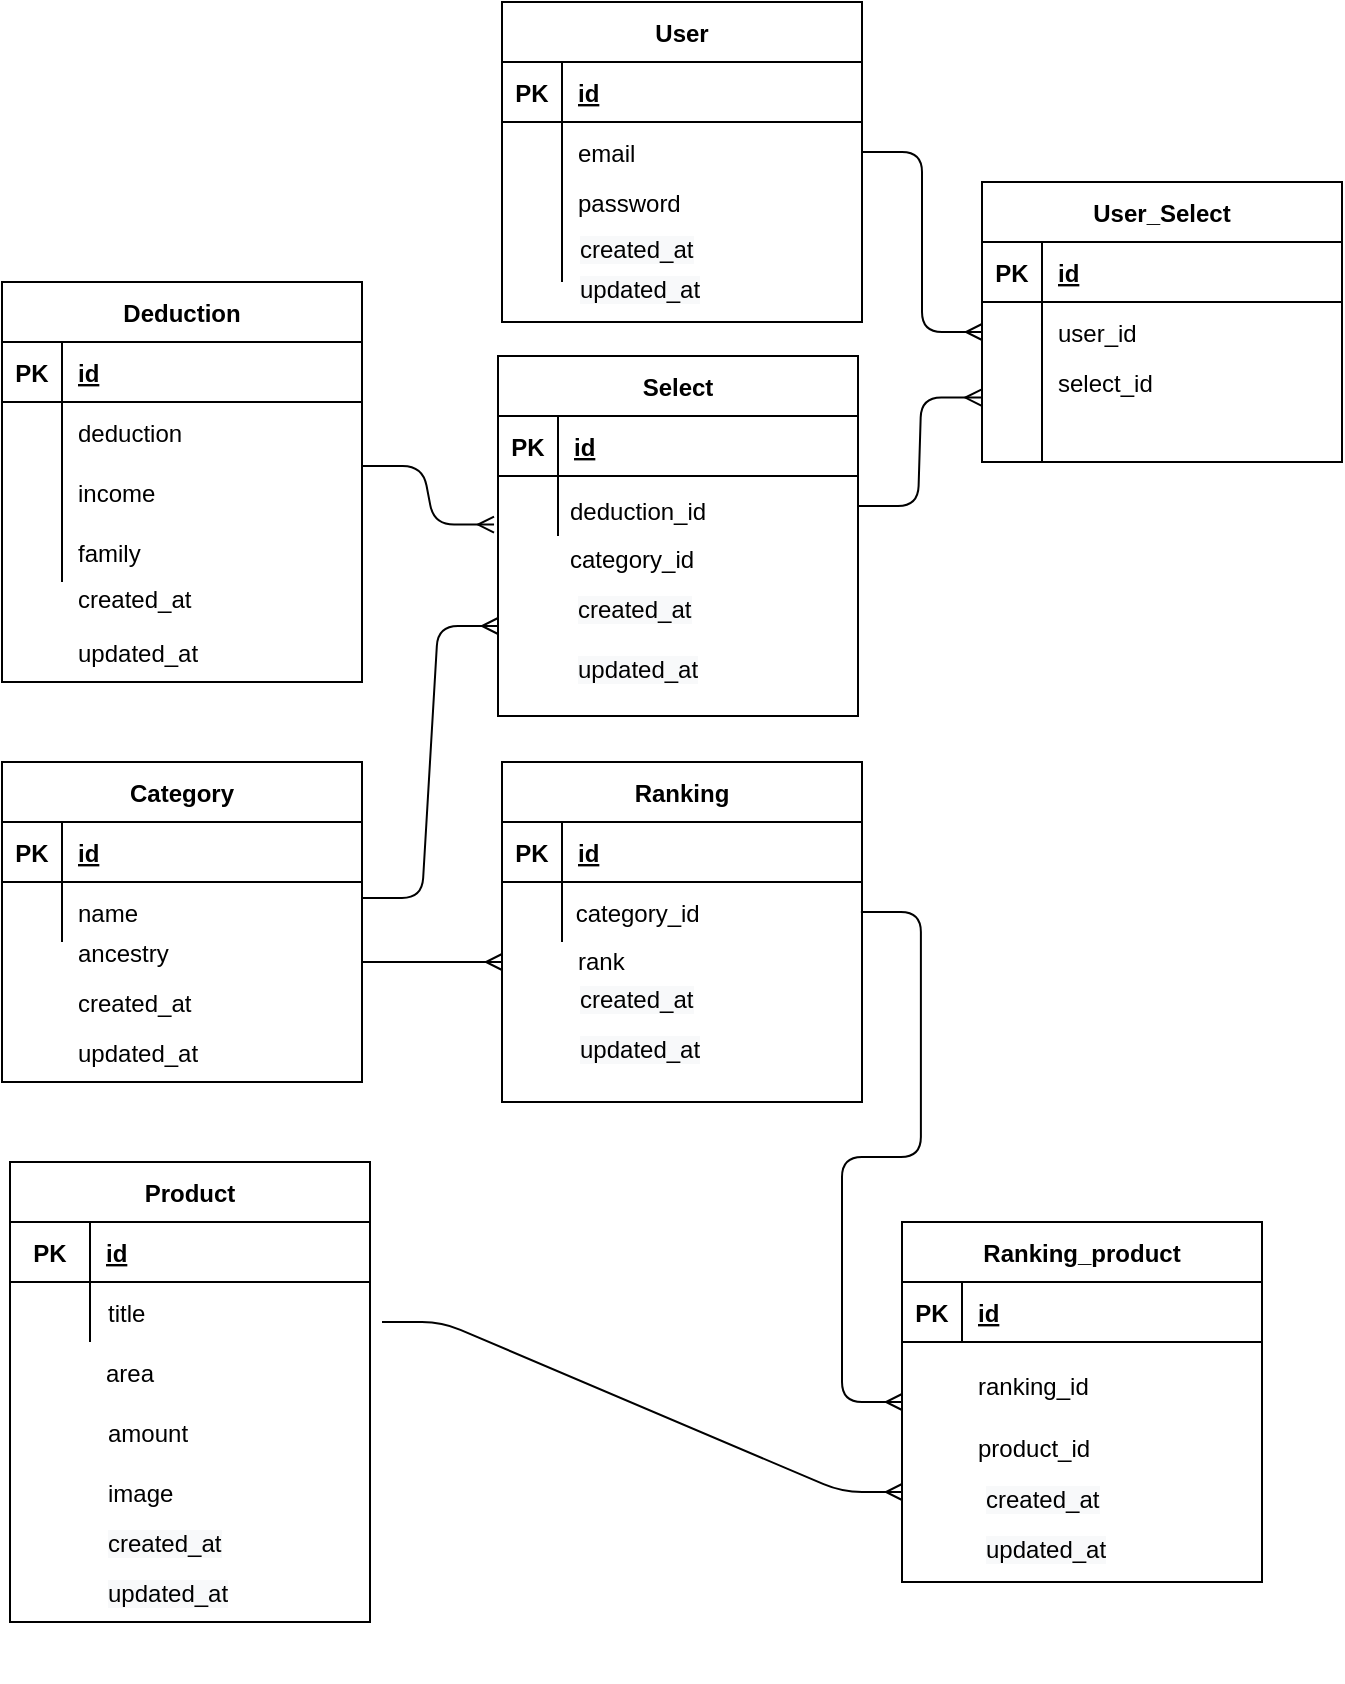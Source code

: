 <mxfile version="14.2.3" type="github" pages="2">
  <diagram id="Sc9eVE7FiQSjsAITGZLR" name="ページ1">
    <mxGraphModel dx="925" dy="511" grid="1" gridSize="10" guides="1" tooltips="1" connect="1" arrows="1" fold="1" page="1" pageScale="1" pageWidth="827" pageHeight="1169" math="0" shadow="0">
      <root>
        <mxCell id="0" />
        <mxCell id="1" parent="0" />
        <mxCell id="hY_BONrY8RX8ZPucwuEK-36" value="" style="group" parent="1" vertex="1" connectable="0">
          <mxGeometry x="30" y="410" width="180" height="190" as="geometry" />
        </mxCell>
        <mxCell id="9z4LvnD-65z1aTD6ECzE-81" value="Category" style="shape=table;startSize=30;container=1;collapsible=1;childLayout=tableLayout;fixedRows=1;rowLines=0;fontStyle=1;align=center;resizeLast=1;" parent="hY_BONrY8RX8ZPucwuEK-36" vertex="1">
          <mxGeometry width="180" height="160" as="geometry" />
        </mxCell>
        <mxCell id="9z4LvnD-65z1aTD6ECzE-82" value="" style="shape=partialRectangle;collapsible=0;dropTarget=0;pointerEvents=0;fillColor=none;top=0;left=0;bottom=1;right=0;points=[[0,0.5],[1,0.5]];portConstraint=eastwest;" parent="9z4LvnD-65z1aTD6ECzE-81" vertex="1">
          <mxGeometry y="30" width="180" height="30" as="geometry" />
        </mxCell>
        <mxCell id="9z4LvnD-65z1aTD6ECzE-83" value="PK" style="shape=partialRectangle;connectable=0;fillColor=none;top=0;left=0;bottom=0;right=0;fontStyle=1;overflow=hidden;" parent="9z4LvnD-65z1aTD6ECzE-82" vertex="1">
          <mxGeometry width="30" height="30" as="geometry" />
        </mxCell>
        <mxCell id="9z4LvnD-65z1aTD6ECzE-84" value="id" style="shape=partialRectangle;connectable=0;fillColor=none;top=0;left=0;bottom=0;right=0;align=left;spacingLeft=6;fontStyle=5;overflow=hidden;" parent="9z4LvnD-65z1aTD6ECzE-82" vertex="1">
          <mxGeometry x="30" width="150" height="30" as="geometry" />
        </mxCell>
        <mxCell id="9z4LvnD-65z1aTD6ECzE-85" value="" style="shape=partialRectangle;collapsible=0;dropTarget=0;pointerEvents=0;fillColor=none;top=0;left=0;bottom=0;right=0;points=[[0,0.5],[1,0.5]];portConstraint=eastwest;" parent="9z4LvnD-65z1aTD6ECzE-81" vertex="1">
          <mxGeometry y="60" width="180" height="30" as="geometry" />
        </mxCell>
        <mxCell id="9z4LvnD-65z1aTD6ECzE-86" value="" style="shape=partialRectangle;connectable=0;fillColor=none;top=0;left=0;bottom=0;right=0;editable=1;overflow=hidden;" parent="9z4LvnD-65z1aTD6ECzE-85" vertex="1">
          <mxGeometry width="30" height="30" as="geometry" />
        </mxCell>
        <mxCell id="9z4LvnD-65z1aTD6ECzE-87" value="name" style="shape=partialRectangle;connectable=0;fillColor=none;top=0;left=0;bottom=0;right=0;align=left;spacingLeft=6;overflow=hidden;" parent="9z4LvnD-65z1aTD6ECzE-85" vertex="1">
          <mxGeometry x="30" width="150" height="30" as="geometry" />
        </mxCell>
        <mxCell id="SePa-RYKo8hvdDxR-s6W-6" value="ancestry" style="shape=partialRectangle;connectable=0;fillColor=none;top=0;left=0;bottom=0;right=0;align=left;spacingLeft=6;overflow=hidden;" vertex="1" parent="hY_BONrY8RX8ZPucwuEK-36">
          <mxGeometry x="30" y="80" width="150" height="30" as="geometry" />
        </mxCell>
        <mxCell id="SePa-RYKo8hvdDxR-s6W-8" value="created_at" style="shape=partialRectangle;connectable=0;fillColor=none;top=0;left=0;bottom=0;right=0;align=left;spacingLeft=6;overflow=hidden;" vertex="1" parent="hY_BONrY8RX8ZPucwuEK-36">
          <mxGeometry x="30" y="110" width="150" height="20" as="geometry" />
        </mxCell>
        <mxCell id="SePa-RYKo8hvdDxR-s6W-9" value="updated_at" style="shape=partialRectangle;connectable=0;fillColor=none;top=0;left=0;bottom=0;right=0;align=left;spacingLeft=6;overflow=hidden;" vertex="1" parent="hY_BONrY8RX8ZPucwuEK-36">
          <mxGeometry x="30" y="135" width="150" height="20" as="geometry" />
        </mxCell>
        <mxCell id="hY_BONrY8RX8ZPucwuEK-45" value="" style="edgeStyle=entityRelationEdgeStyle;fontSize=12;html=1;endArrow=ERmany;" parent="1" edge="1">
          <mxGeometry width="100" height="100" relative="1" as="geometry">
            <mxPoint x="210" y="510" as="sourcePoint" />
            <mxPoint x="280" y="510" as="targetPoint" />
          </mxGeometry>
        </mxCell>
        <mxCell id="hY_BONrY8RX8ZPucwuEK-59" value="" style="edgeStyle=entityRelationEdgeStyle;fontSize=12;html=1;endArrow=ERmany;entryX=0;entryY=0.75;entryDx=0;entryDy=0;" parent="1" target="SePa-RYKo8hvdDxR-s6W-34" edge="1">
          <mxGeometry width="100" height="100" relative="1" as="geometry">
            <mxPoint x="220" y="690" as="sourcePoint" />
            <mxPoint x="390" y="710" as="targetPoint" />
          </mxGeometry>
        </mxCell>
        <mxCell id="hY_BONrY8RX8ZPucwuEK-77" value="" style="group" parent="1" vertex="1" connectable="0">
          <mxGeometry x="35" y="610" width="180" height="260" as="geometry" />
        </mxCell>
        <mxCell id="hY_BONrY8RX8ZPucwuEK-67" value="Product" style="shape=table;startSize=30;container=1;collapsible=1;childLayout=tableLayout;fixedRows=1;rowLines=0;fontStyle=1;align=center;resizeLast=1;" parent="hY_BONrY8RX8ZPucwuEK-77" vertex="1">
          <mxGeometry x="-1" width="180" height="230" as="geometry" />
        </mxCell>
        <mxCell id="hY_BONrY8RX8ZPucwuEK-68" value="" style="shape=partialRectangle;collapsible=0;dropTarget=0;pointerEvents=0;fillColor=none;top=0;left=0;bottom=1;right=0;points=[[0,0.5],[1,0.5]];portConstraint=eastwest;" parent="hY_BONrY8RX8ZPucwuEK-67" vertex="1">
          <mxGeometry y="30" width="180" height="30" as="geometry" />
        </mxCell>
        <mxCell id="hY_BONrY8RX8ZPucwuEK-69" value="PK" style="shape=partialRectangle;connectable=0;fillColor=none;top=0;left=0;bottom=0;right=0;fontStyle=1;overflow=hidden;" parent="hY_BONrY8RX8ZPucwuEK-68" vertex="1">
          <mxGeometry width="40" height="30" as="geometry" />
        </mxCell>
        <mxCell id="hY_BONrY8RX8ZPucwuEK-70" value="id" style="shape=partialRectangle;connectable=0;fillColor=none;top=0;left=0;bottom=0;right=0;align=left;spacingLeft=6;fontStyle=5;overflow=hidden;" parent="hY_BONrY8RX8ZPucwuEK-68" vertex="1">
          <mxGeometry x="40" width="140" height="30" as="geometry" />
        </mxCell>
        <mxCell id="hY_BONrY8RX8ZPucwuEK-71" value="" style="shape=partialRectangle;collapsible=0;dropTarget=0;pointerEvents=0;fillColor=none;top=0;left=0;bottom=0;right=0;points=[[0,0.5],[1,0.5]];portConstraint=eastwest;" parent="hY_BONrY8RX8ZPucwuEK-67" vertex="1">
          <mxGeometry y="60" width="180" height="30" as="geometry" />
        </mxCell>
        <mxCell id="hY_BONrY8RX8ZPucwuEK-72" value="" style="shape=partialRectangle;connectable=0;fillColor=none;top=0;left=0;bottom=0;right=0;editable=1;overflow=hidden;" parent="hY_BONrY8RX8ZPucwuEK-71" vertex="1">
          <mxGeometry width="40" height="30" as="geometry" />
        </mxCell>
        <mxCell id="hY_BONrY8RX8ZPucwuEK-73" value="" style="shape=partialRectangle;connectable=0;fillColor=none;top=0;left=0;bottom=0;right=0;align=left;spacingLeft=6;overflow=hidden;" parent="hY_BONrY8RX8ZPucwuEK-71" vertex="1">
          <mxGeometry x="40" width="140" height="30" as="geometry" />
        </mxCell>
        <mxCell id="hY_BONrY8RX8ZPucwuEK-74" value="area" style="shape=partialRectangle;connectable=0;fillColor=none;top=0;left=0;bottom=0;right=0;align=left;spacingLeft=6;overflow=hidden;" parent="hY_BONrY8RX8ZPucwuEK-77" vertex="1">
          <mxGeometry x="39" y="90" width="140" height="30" as="geometry" />
        </mxCell>
        <mxCell id="hY_BONrY8RX8ZPucwuEK-75" value="amount" style="shape=partialRectangle;connectable=0;fillColor=none;top=0;left=0;bottom=0;right=0;align=left;spacingLeft=6;overflow=hidden;" parent="hY_BONrY8RX8ZPucwuEK-77" vertex="1">
          <mxGeometry x="40" y="120" width="140" height="30" as="geometry" />
        </mxCell>
        <mxCell id="hY_BONrY8RX8ZPucwuEK-76" value="image" style="shape=partialRectangle;connectable=0;fillColor=none;top=0;left=0;bottom=0;right=0;align=left;spacingLeft=6;overflow=hidden;" parent="hY_BONrY8RX8ZPucwuEK-77" vertex="1">
          <mxGeometry x="40" y="150" width="140" height="30" as="geometry" />
        </mxCell>
        <mxCell id="hY_BONrY8RX8ZPucwuEK-79" value="title" style="shape=partialRectangle;connectable=0;fillColor=none;top=0;left=0;bottom=0;right=0;align=left;spacingLeft=6;overflow=hidden;" parent="hY_BONrY8RX8ZPucwuEK-77" vertex="1">
          <mxGeometry x="40" y="60" width="140" height="30" as="geometry" />
        </mxCell>
        <mxCell id="SePa-RYKo8hvdDxR-s6W-132" value="&lt;meta charset=&quot;utf-8&quot;&gt;&lt;span style=&quot;color: rgb(0, 0, 0); font-family: helvetica; font-size: 12px; font-style: normal; font-weight: 400; letter-spacing: normal; text-align: left; text-indent: 0px; text-transform: none; word-spacing: 0px; background-color: rgb(248, 249, 250); display: inline; float: none;&quot;&gt;created_at&lt;/span&gt;" style="text;whiteSpace=wrap;html=1;" vertex="1" parent="hY_BONrY8RX8ZPucwuEK-77">
          <mxGeometry x="46" y="177" width="80" height="30" as="geometry" />
        </mxCell>
        <mxCell id="SePa-RYKo8hvdDxR-s6W-133" value="&lt;span style=&quot;color: rgb(0 , 0 , 0) ; font-family: &amp;#34;helvetica&amp;#34; ; font-size: 12px ; font-style: normal ; font-weight: 400 ; letter-spacing: normal ; text-align: left ; text-indent: 0px ; text-transform: none ; word-spacing: 0px ; background-color: rgb(248 , 249 , 250) ; display: inline ; float: none&quot;&gt;updated_at&lt;/span&gt;" style="text;whiteSpace=wrap;html=1;" vertex="1" parent="hY_BONrY8RX8ZPucwuEK-77">
          <mxGeometry x="46" y="202" width="80" height="30" as="geometry" />
        </mxCell>
        <mxCell id="SePa-RYKo8hvdDxR-s6W-11" value="User" style="shape=table;startSize=30;container=1;collapsible=1;childLayout=tableLayout;fixedRows=1;rowLines=0;fontStyle=1;align=center;resizeLast=1;" vertex="1" parent="1">
          <mxGeometry x="280" y="30" width="180" height="160" as="geometry" />
        </mxCell>
        <mxCell id="SePa-RYKo8hvdDxR-s6W-12" value="" style="shape=partialRectangle;collapsible=0;dropTarget=0;pointerEvents=0;fillColor=none;top=0;left=0;bottom=1;right=0;points=[[0,0.5],[1,0.5]];portConstraint=eastwest;" vertex="1" parent="SePa-RYKo8hvdDxR-s6W-11">
          <mxGeometry y="30" width="180" height="30" as="geometry" />
        </mxCell>
        <mxCell id="SePa-RYKo8hvdDxR-s6W-13" value="PK" style="shape=partialRectangle;connectable=0;fillColor=none;top=0;left=0;bottom=0;right=0;fontStyle=1;overflow=hidden;" vertex="1" parent="SePa-RYKo8hvdDxR-s6W-12">
          <mxGeometry width="30" height="30" as="geometry" />
        </mxCell>
        <mxCell id="SePa-RYKo8hvdDxR-s6W-14" value="id" style="shape=partialRectangle;connectable=0;fillColor=none;top=0;left=0;bottom=0;right=0;align=left;spacingLeft=6;fontStyle=5;overflow=hidden;" vertex="1" parent="SePa-RYKo8hvdDxR-s6W-12">
          <mxGeometry x="30" width="150" height="30" as="geometry" />
        </mxCell>
        <mxCell id="SePa-RYKo8hvdDxR-s6W-15" value="" style="shape=partialRectangle;collapsible=0;dropTarget=0;pointerEvents=0;fillColor=none;top=0;left=0;bottom=0;right=0;points=[[0,0.5],[1,0.5]];portConstraint=eastwest;" vertex="1" parent="SePa-RYKo8hvdDxR-s6W-11">
          <mxGeometry y="60" width="180" height="30" as="geometry" />
        </mxCell>
        <mxCell id="SePa-RYKo8hvdDxR-s6W-16" value="" style="shape=partialRectangle;connectable=0;fillColor=none;top=0;left=0;bottom=0;right=0;editable=1;overflow=hidden;" vertex="1" parent="SePa-RYKo8hvdDxR-s6W-15">
          <mxGeometry width="30" height="30" as="geometry" />
        </mxCell>
        <mxCell id="SePa-RYKo8hvdDxR-s6W-17" value="email" style="shape=partialRectangle;connectable=0;fillColor=none;top=0;left=0;bottom=0;right=0;align=left;spacingLeft=6;overflow=hidden;" vertex="1" parent="SePa-RYKo8hvdDxR-s6W-15">
          <mxGeometry x="30" width="150" height="30" as="geometry" />
        </mxCell>
        <mxCell id="SePa-RYKo8hvdDxR-s6W-18" value="" style="shape=partialRectangle;collapsible=0;dropTarget=0;pointerEvents=0;fillColor=none;top=0;left=0;bottom=0;right=0;points=[[0,0.5],[1,0.5]];portConstraint=eastwest;" vertex="1" parent="SePa-RYKo8hvdDxR-s6W-11">
          <mxGeometry y="90" width="180" height="20" as="geometry" />
        </mxCell>
        <mxCell id="SePa-RYKo8hvdDxR-s6W-19" value="" style="shape=partialRectangle;connectable=0;fillColor=none;top=0;left=0;bottom=0;right=0;editable=1;overflow=hidden;" vertex="1" parent="SePa-RYKo8hvdDxR-s6W-18">
          <mxGeometry width="30" height="20" as="geometry" />
        </mxCell>
        <mxCell id="SePa-RYKo8hvdDxR-s6W-20" value="password" style="shape=partialRectangle;connectable=0;fillColor=none;top=0;left=0;bottom=0;right=0;align=left;spacingLeft=6;overflow=hidden;" vertex="1" parent="SePa-RYKo8hvdDxR-s6W-18">
          <mxGeometry x="30" width="150" height="20" as="geometry" />
        </mxCell>
        <mxCell id="SePa-RYKo8hvdDxR-s6W-21" value="" style="shape=partialRectangle;collapsible=0;dropTarget=0;pointerEvents=0;fillColor=none;top=0;left=0;bottom=0;right=0;points=[[0,0.5],[1,0.5]];portConstraint=eastwest;" vertex="1" parent="SePa-RYKo8hvdDxR-s6W-11">
          <mxGeometry y="110" width="180" height="30" as="geometry" />
        </mxCell>
        <mxCell id="SePa-RYKo8hvdDxR-s6W-22" value="" style="shape=partialRectangle;connectable=0;fillColor=none;top=0;left=0;bottom=0;right=0;editable=1;overflow=hidden;" vertex="1" parent="SePa-RYKo8hvdDxR-s6W-21">
          <mxGeometry width="30" height="30" as="geometry" />
        </mxCell>
        <mxCell id="SePa-RYKo8hvdDxR-s6W-23" value="" style="shape=partialRectangle;connectable=0;fillColor=none;top=0;left=0;bottom=0;right=0;align=left;spacingLeft=6;overflow=hidden;" vertex="1" parent="SePa-RYKo8hvdDxR-s6W-21">
          <mxGeometry x="30" width="150" height="30" as="geometry" />
        </mxCell>
        <mxCell id="SePa-RYKo8hvdDxR-s6W-43" value="" style="group" vertex="1" connectable="0" parent="1">
          <mxGeometry x="480" y="650" width="180" height="170" as="geometry" />
        </mxCell>
        <mxCell id="SePa-RYKo8hvdDxR-s6W-45" value="" style="group" vertex="1" connectable="0" parent="SePa-RYKo8hvdDxR-s6W-43">
          <mxGeometry y="-10" width="180" height="180" as="geometry" />
        </mxCell>
        <mxCell id="SePa-RYKo8hvdDxR-s6W-33" value="" style="group" vertex="1" connectable="0" parent="SePa-RYKo8hvdDxR-s6W-45">
          <mxGeometry y="30" width="180" height="109" as="geometry" />
        </mxCell>
        <mxCell id="SePa-RYKo8hvdDxR-s6W-41" value="ranking_id" style="shape=partialRectangle;connectable=0;fillColor=none;top=0;left=0;bottom=0;right=0;align=left;spacingLeft=6;overflow=hidden;" vertex="1" parent="SePa-RYKo8hvdDxR-s6W-33">
          <mxGeometry x="30" y="39.635" width="150" height="23.357" as="geometry" />
        </mxCell>
        <mxCell id="SePa-RYKo8hvdDxR-s6W-42" value="product_id" style="shape=partialRectangle;connectable=0;fillColor=none;top=0;left=0;bottom=0;right=0;align=left;spacingLeft=6;overflow=hidden;" vertex="1" parent="SePa-RYKo8hvdDxR-s6W-33">
          <mxGeometry x="30" y="70.85" width="150" height="23.357" as="geometry" />
        </mxCell>
        <mxCell id="SePa-RYKo8hvdDxR-s6W-34" value="Ranking_product" style="shape=table;startSize=30;container=1;collapsible=1;childLayout=tableLayout;fixedRows=1;rowLines=0;fontStyle=1;align=center;resizeLast=1;" vertex="1" parent="SePa-RYKo8hvdDxR-s6W-45">
          <mxGeometry width="180" height="180" as="geometry" />
        </mxCell>
        <mxCell id="SePa-RYKo8hvdDxR-s6W-35" value="" style="shape=partialRectangle;collapsible=0;dropTarget=0;pointerEvents=0;fillColor=none;top=0;left=0;bottom=1;right=0;points=[[0,0.5],[1,0.5]];portConstraint=eastwest;" vertex="1" parent="SePa-RYKo8hvdDxR-s6W-34">
          <mxGeometry y="30" width="180" height="30" as="geometry" />
        </mxCell>
        <mxCell id="SePa-RYKo8hvdDxR-s6W-36" value="PK" style="shape=partialRectangle;connectable=0;fillColor=none;top=0;left=0;bottom=0;right=0;fontStyle=1;overflow=hidden;" vertex="1" parent="SePa-RYKo8hvdDxR-s6W-35">
          <mxGeometry width="30" height="30" as="geometry" />
        </mxCell>
        <mxCell id="SePa-RYKo8hvdDxR-s6W-37" value="id" style="shape=partialRectangle;connectable=0;fillColor=none;top=0;left=0;bottom=0;right=0;align=left;spacingLeft=6;fontStyle=5;overflow=hidden;" vertex="1" parent="SePa-RYKo8hvdDxR-s6W-35">
          <mxGeometry x="30" width="150" height="30" as="geometry" />
        </mxCell>
        <mxCell id="SePa-RYKo8hvdDxR-s6W-125" value="&lt;meta charset=&quot;utf-8&quot;&gt;&lt;span style=&quot;color: rgb(0, 0, 0); font-family: helvetica; font-size: 12px; font-style: normal; font-weight: 400; letter-spacing: normal; text-align: left; text-indent: 0px; text-transform: none; word-spacing: 0px; background-color: rgb(248, 249, 250); display: inline; float: none;&quot;&gt;created_at&lt;/span&gt;" style="text;whiteSpace=wrap;html=1;" vertex="1" parent="SePa-RYKo8hvdDxR-s6W-45">
          <mxGeometry x="40" y="125" width="80" height="30" as="geometry" />
        </mxCell>
        <mxCell id="SePa-RYKo8hvdDxR-s6W-126" value="&lt;span style=&quot;color: rgb(0 , 0 , 0) ; font-family: &amp;#34;helvetica&amp;#34; ; font-size: 12px ; font-style: normal ; font-weight: 400 ; letter-spacing: normal ; text-align: left ; text-indent: 0px ; text-transform: none ; word-spacing: 0px ; background-color: rgb(248 , 249 , 250) ; display: inline ; float: none&quot;&gt;updated_at&lt;/span&gt;" style="text;whiteSpace=wrap;html=1;" vertex="1" parent="SePa-RYKo8hvdDxR-s6W-45">
          <mxGeometry x="40" y="150" width="80" height="30" as="geometry" />
        </mxCell>
        <mxCell id="SePa-RYKo8hvdDxR-s6W-44" value="" style="group" vertex="1" connectable="0" parent="1">
          <mxGeometry x="280" y="410" width="190" height="170" as="geometry" />
        </mxCell>
        <mxCell id="9z4LvnD-65z1aTD6ECzE-94" value="Ranking" style="shape=table;startSize=30;container=1;collapsible=1;childLayout=tableLayout;fixedRows=1;rowLines=0;fontStyle=1;align=center;resizeLast=1;" parent="SePa-RYKo8hvdDxR-s6W-44" vertex="1">
          <mxGeometry width="180" height="170" as="geometry" />
        </mxCell>
        <mxCell id="9z4LvnD-65z1aTD6ECzE-95" value="" style="shape=partialRectangle;collapsible=0;dropTarget=0;pointerEvents=0;fillColor=none;top=0;left=0;bottom=1;right=0;points=[[0,0.5],[1,0.5]];portConstraint=eastwest;" parent="9z4LvnD-65z1aTD6ECzE-94" vertex="1">
          <mxGeometry y="30" width="180" height="30" as="geometry" />
        </mxCell>
        <mxCell id="9z4LvnD-65z1aTD6ECzE-96" value="PK" style="shape=partialRectangle;connectable=0;fillColor=none;top=0;left=0;bottom=0;right=0;fontStyle=1;overflow=hidden;" parent="9z4LvnD-65z1aTD6ECzE-95" vertex="1">
          <mxGeometry width="30" height="30" as="geometry" />
        </mxCell>
        <mxCell id="9z4LvnD-65z1aTD6ECzE-97" value="id" style="shape=partialRectangle;connectable=0;fillColor=none;top=0;left=0;bottom=0;right=0;align=left;spacingLeft=6;fontStyle=5;overflow=hidden;" parent="9z4LvnD-65z1aTD6ECzE-95" vertex="1">
          <mxGeometry x="30" width="150" height="30" as="geometry" />
        </mxCell>
        <mxCell id="9z4LvnD-65z1aTD6ECzE-98" value="" style="shape=partialRectangle;collapsible=0;dropTarget=0;pointerEvents=0;fillColor=none;top=0;left=0;bottom=0;right=0;points=[[0,0.5],[1,0.5]];portConstraint=eastwest;" parent="9z4LvnD-65z1aTD6ECzE-94" vertex="1">
          <mxGeometry y="60" width="180" height="30" as="geometry" />
        </mxCell>
        <mxCell id="9z4LvnD-65z1aTD6ECzE-99" value="" style="shape=partialRectangle;connectable=0;fillColor=none;top=0;left=0;bottom=0;right=0;editable=1;overflow=hidden;" parent="9z4LvnD-65z1aTD6ECzE-98" vertex="1">
          <mxGeometry width="30" height="30" as="geometry" />
        </mxCell>
        <mxCell id="9z4LvnD-65z1aTD6ECzE-100" value="" style="shape=partialRectangle;connectable=0;fillColor=none;top=0;left=0;bottom=0;right=0;align=left;spacingLeft=6;overflow=hidden;" parent="9z4LvnD-65z1aTD6ECzE-98" vertex="1">
          <mxGeometry x="30" width="150" height="30" as="geometry" />
        </mxCell>
        <mxCell id="hY_BONrY8RX8ZPucwuEK-41" value="" style="shape=partialRectangle;collapsible=0;dropTarget=0;pointerEvents=0;fillColor=none;top=0;left=0;bottom=0;right=0;points=[[0,0.5],[1,0.5]];portConstraint=eastwest;" parent="SePa-RYKo8hvdDxR-s6W-44" vertex="1">
          <mxGeometry x="9.996" y="58" width="169.448" height="34" as="geometry" />
        </mxCell>
        <mxCell id="hY_BONrY8RX8ZPucwuEK-42" value="" style="shape=partialRectangle;connectable=0;fillColor=none;top=0;left=0;bottom=0;right=0;editable=1;overflow=hidden;" parent="hY_BONrY8RX8ZPucwuEK-41" vertex="1">
          <mxGeometry width="18.828" height="34" as="geometry" />
        </mxCell>
        <mxCell id="hY_BONrY8RX8ZPucwuEK-43" value="category_id" style="shape=partialRectangle;connectable=0;fillColor=none;top=0;left=0;bottom=0;right=0;align=left;spacingLeft=6;overflow=hidden;" parent="hY_BONrY8RX8ZPucwuEK-41" vertex="1">
          <mxGeometry x="18.828" width="150.621" height="34" as="geometry" />
        </mxCell>
        <mxCell id="hY_BONrY8RX8ZPucwuEK-56" value="" style="shape=partialRectangle;collapsible=0;dropTarget=0;pointerEvents=0;fillColor=none;top=0;left=0;bottom=0;right=0;points=[[0,0.5],[1,0.5]];portConstraint=eastwest;" parent="SePa-RYKo8hvdDxR-s6W-44" vertex="1">
          <mxGeometry x="10" y="113.333" width="180" height="22.667" as="geometry" />
        </mxCell>
        <mxCell id="hY_BONrY8RX8ZPucwuEK-57" value="" style="shape=partialRectangle;connectable=0;fillColor=none;top=0;left=0;bottom=0;right=0;editable=1;overflow=hidden;" parent="hY_BONrY8RX8ZPucwuEK-56" vertex="1">
          <mxGeometry width="20" height="2.125" as="geometry" />
        </mxCell>
        <mxCell id="hY_BONrY8RX8ZPucwuEK-58" value="rank" style="shape=partialRectangle;connectable=0;fillColor=none;top=0;left=0;bottom=0;right=0;align=left;spacingLeft=6;overflow=hidden;" parent="hY_BONrY8RX8ZPucwuEK-56" vertex="1">
          <mxGeometry x="20" y="-30" width="160" height="31.42" as="geometry" />
        </mxCell>
        <mxCell id="SePa-RYKo8hvdDxR-s6W-47" value="" style="edgeStyle=entityRelationEdgeStyle;fontSize=12;html=1;endArrow=ERmany;entryX=0;entryY=0.5;entryDx=0;entryDy=0;" edge="1" parent="1" source="hY_BONrY8RX8ZPucwuEK-41" target="SePa-RYKo8hvdDxR-s6W-34">
          <mxGeometry width="100" height="100" relative="1" as="geometry">
            <mxPoint x="380" y="560" as="sourcePoint" />
            <mxPoint x="630" y="475" as="targetPoint" />
          </mxGeometry>
        </mxCell>
        <mxCell id="SePa-RYKo8hvdDxR-s6W-49" value="" style="group" vertex="1" connectable="0" parent="1">
          <mxGeometry x="30" y="170" width="180" height="200" as="geometry" />
        </mxCell>
        <mxCell id="SePa-RYKo8hvdDxR-s6W-50" value="Deduction" style="shape=table;startSize=30;container=1;collapsible=1;childLayout=tableLayout;fixedRows=1;rowLines=0;fontStyle=1;align=center;resizeLast=1;" vertex="1" parent="SePa-RYKo8hvdDxR-s6W-49">
          <mxGeometry width="180" height="200" as="geometry" />
        </mxCell>
        <mxCell id="SePa-RYKo8hvdDxR-s6W-51" value="" style="shape=partialRectangle;collapsible=0;dropTarget=0;pointerEvents=0;fillColor=none;top=0;left=0;bottom=1;right=0;points=[[0,0.5],[1,0.5]];portConstraint=eastwest;" vertex="1" parent="SePa-RYKo8hvdDxR-s6W-50">
          <mxGeometry y="30" width="180" height="30" as="geometry" />
        </mxCell>
        <mxCell id="SePa-RYKo8hvdDxR-s6W-52" value="PK" style="shape=partialRectangle;connectable=0;fillColor=none;top=0;left=0;bottom=0;right=0;fontStyle=1;overflow=hidden;" vertex="1" parent="SePa-RYKo8hvdDxR-s6W-51">
          <mxGeometry width="30" height="30" as="geometry" />
        </mxCell>
        <mxCell id="SePa-RYKo8hvdDxR-s6W-53" value="id" style="shape=partialRectangle;connectable=0;fillColor=none;top=0;left=0;bottom=0;right=0;align=left;spacingLeft=6;fontStyle=5;overflow=hidden;" vertex="1" parent="SePa-RYKo8hvdDxR-s6W-51">
          <mxGeometry x="30" width="150" height="30" as="geometry" />
        </mxCell>
        <mxCell id="SePa-RYKo8hvdDxR-s6W-54" value="" style="shape=partialRectangle;collapsible=0;dropTarget=0;pointerEvents=0;fillColor=none;top=0;left=0;bottom=0;right=0;points=[[0,0.5],[1,0.5]];portConstraint=eastwest;" vertex="1" parent="SePa-RYKo8hvdDxR-s6W-50">
          <mxGeometry y="60" width="180" height="30" as="geometry" />
        </mxCell>
        <mxCell id="SePa-RYKo8hvdDxR-s6W-55" value="" style="shape=partialRectangle;connectable=0;fillColor=none;top=0;left=0;bottom=0;right=0;editable=1;overflow=hidden;" vertex="1" parent="SePa-RYKo8hvdDxR-s6W-54">
          <mxGeometry width="30" height="30" as="geometry" />
        </mxCell>
        <mxCell id="SePa-RYKo8hvdDxR-s6W-56" value="deduction" style="shape=partialRectangle;connectable=0;fillColor=none;top=0;left=0;bottom=0;right=0;align=left;spacingLeft=6;overflow=hidden;" vertex="1" parent="SePa-RYKo8hvdDxR-s6W-54">
          <mxGeometry x="30" width="150" height="30" as="geometry" />
        </mxCell>
        <mxCell id="SePa-RYKo8hvdDxR-s6W-57" value="" style="shape=partialRectangle;collapsible=0;dropTarget=0;pointerEvents=0;fillColor=none;top=0;left=0;bottom=0;right=0;points=[[0,0.5],[1,0.5]];portConstraint=eastwest;" vertex="1" parent="SePa-RYKo8hvdDxR-s6W-50">
          <mxGeometry y="90" width="180" height="30" as="geometry" />
        </mxCell>
        <mxCell id="SePa-RYKo8hvdDxR-s6W-58" value="" style="shape=partialRectangle;connectable=0;fillColor=none;top=0;left=0;bottom=0;right=0;editable=1;overflow=hidden;" vertex="1" parent="SePa-RYKo8hvdDxR-s6W-57">
          <mxGeometry width="30" height="30" as="geometry" />
        </mxCell>
        <mxCell id="SePa-RYKo8hvdDxR-s6W-59" value="income" style="shape=partialRectangle;connectable=0;fillColor=none;top=0;left=0;bottom=0;right=0;align=left;spacingLeft=6;overflow=hidden;" vertex="1" parent="SePa-RYKo8hvdDxR-s6W-57">
          <mxGeometry x="30" width="150" height="30" as="geometry" />
        </mxCell>
        <mxCell id="SePa-RYKo8hvdDxR-s6W-60" value="" style="shape=partialRectangle;collapsible=0;dropTarget=0;pointerEvents=0;fillColor=none;top=0;left=0;bottom=0;right=0;points=[[0,0.5],[1,0.5]];portConstraint=eastwest;" vertex="1" parent="SePa-RYKo8hvdDxR-s6W-50">
          <mxGeometry y="120" width="180" height="30" as="geometry" />
        </mxCell>
        <mxCell id="SePa-RYKo8hvdDxR-s6W-61" value="" style="shape=partialRectangle;connectable=0;fillColor=none;top=0;left=0;bottom=0;right=0;editable=1;overflow=hidden;" vertex="1" parent="SePa-RYKo8hvdDxR-s6W-60">
          <mxGeometry width="30" height="30" as="geometry" />
        </mxCell>
        <mxCell id="SePa-RYKo8hvdDxR-s6W-62" value="" style="shape=partialRectangle;connectable=0;fillColor=none;top=0;left=0;bottom=0;right=0;align=left;spacingLeft=6;overflow=hidden;" vertex="1" parent="SePa-RYKo8hvdDxR-s6W-60">
          <mxGeometry x="30" width="150" height="30" as="geometry" />
        </mxCell>
        <mxCell id="SePa-RYKo8hvdDxR-s6W-63" value="" style="shape=partialRectangle;collapsible=0;dropTarget=0;pointerEvents=0;fillColor=none;top=0;left=0;bottom=0;right=0;points=[[0,0.5],[1,0.5]];portConstraint=eastwest;" vertex="1" parent="SePa-RYKo8hvdDxR-s6W-49">
          <mxGeometry y="120" width="180" height="30" as="geometry" />
        </mxCell>
        <mxCell id="SePa-RYKo8hvdDxR-s6W-64" value="" style="shape=partialRectangle;connectable=0;fillColor=none;top=0;left=0;bottom=0;right=0;editable=1;overflow=hidden;" vertex="1" parent="SePa-RYKo8hvdDxR-s6W-63">
          <mxGeometry width="30" height="30" as="geometry" />
        </mxCell>
        <mxCell id="SePa-RYKo8hvdDxR-s6W-65" value="family" style="shape=partialRectangle;connectable=0;fillColor=none;top=0;left=0;bottom=0;right=0;align=left;spacingLeft=6;overflow=hidden;" vertex="1" parent="SePa-RYKo8hvdDxR-s6W-63">
          <mxGeometry x="30" width="150" height="30" as="geometry" />
        </mxCell>
        <mxCell id="SePa-RYKo8hvdDxR-s6W-66" value="" style="shape=partialRectangle;collapsible=0;dropTarget=0;pointerEvents=0;fillColor=none;top=0;left=0;bottom=0;right=0;points=[[0,0.5],[1,0.5]];portConstraint=eastwest;" vertex="1" parent="SePa-RYKo8hvdDxR-s6W-49">
          <mxGeometry y="150" width="180" height="30" as="geometry" />
        </mxCell>
        <mxCell id="SePa-RYKo8hvdDxR-s6W-67" value="" style="shape=partialRectangle;connectable=0;fillColor=none;top=0;left=0;bottom=0;right=0;editable=1;overflow=hidden;" vertex="1" parent="SePa-RYKo8hvdDxR-s6W-66">
          <mxGeometry width="30" height="30" as="geometry" />
        </mxCell>
        <mxCell id="SePa-RYKo8hvdDxR-s6W-68" value="created_at" style="shape=partialRectangle;connectable=0;fillColor=none;top=0;left=0;bottom=0;right=0;align=left;spacingLeft=6;overflow=hidden;" vertex="1" parent="SePa-RYKo8hvdDxR-s6W-66">
          <mxGeometry x="30" y="-7" width="150" height="30" as="geometry" />
        </mxCell>
        <mxCell id="SePa-RYKo8hvdDxR-s6W-69" value="" style="shape=partialRectangle;collapsible=0;dropTarget=0;pointerEvents=0;fillColor=none;top=0;left=0;bottom=0;right=0;points=[[0,0.5],[1,0.5]];portConstraint=eastwest;" vertex="1" parent="SePa-RYKo8hvdDxR-s6W-49">
          <mxGeometry y="170" width="180" height="30" as="geometry" />
        </mxCell>
        <mxCell id="SePa-RYKo8hvdDxR-s6W-70" value="" style="shape=partialRectangle;connectable=0;fillColor=none;top=0;left=0;bottom=0;right=0;editable=1;overflow=hidden;" vertex="1" parent="SePa-RYKo8hvdDxR-s6W-69">
          <mxGeometry width="30" height="30" as="geometry" />
        </mxCell>
        <mxCell id="SePa-RYKo8hvdDxR-s6W-71" value="updated_at" style="shape=partialRectangle;connectable=0;fillColor=none;top=0;left=0;bottom=0;right=0;align=left;spacingLeft=6;overflow=hidden;" vertex="1" parent="SePa-RYKo8hvdDxR-s6W-69">
          <mxGeometry x="30" width="150" height="30" as="geometry" />
        </mxCell>
        <mxCell id="SePa-RYKo8hvdDxR-s6W-72" value="" style="edgeStyle=entityRelationEdgeStyle;fontSize=12;html=1;endArrow=ERmany;entryX=0;entryY=0.75;entryDx=0;entryDy=0;" edge="1" parent="1" target="hY_BONrY8RX8ZPucwuEK-28">
          <mxGeometry width="100" height="100" relative="1" as="geometry">
            <mxPoint x="210" y="478" as="sourcePoint" />
            <mxPoint x="650" y="465" as="targetPoint" />
          </mxGeometry>
        </mxCell>
        <mxCell id="SePa-RYKo8hvdDxR-s6W-73" value="" style="edgeStyle=entityRelationEdgeStyle;fontSize=12;html=1;endArrow=ERmany;entryX=-0.011;entryY=0.81;entryDx=0;entryDy=0;exitX=1.002;exitY=0.065;exitDx=0;exitDy=0;exitPerimeter=0;entryPerimeter=0;" edge="1" parent="1" source="SePa-RYKo8hvdDxR-s6W-57" target="hY_BONrY8RX8ZPucwuEK-32">
          <mxGeometry width="100" height="100" relative="1" as="geometry">
            <mxPoint x="560" y="410" as="sourcePoint" />
            <mxPoint x="614" y="257" as="targetPoint" />
          </mxGeometry>
        </mxCell>
        <mxCell id="SePa-RYKo8hvdDxR-s6W-74" value="" style="group" vertex="1" connectable="0" parent="1">
          <mxGeometry x="276" y="207" width="182" height="180" as="geometry" />
        </mxCell>
        <mxCell id="SePa-RYKo8hvdDxR-s6W-31" value="" style="group" vertex="1" connectable="0" parent="SePa-RYKo8hvdDxR-s6W-74">
          <mxGeometry y="-10" width="180" height="183" as="geometry" />
        </mxCell>
        <mxCell id="hY_BONrY8RX8ZPucwuEK-35" value="deduction_id" style="shape=partialRectangle;connectable=0;fillColor=none;top=0;left=0;bottom=0;right=0;align=left;spacingLeft=6;overflow=hidden;" parent="SePa-RYKo8hvdDxR-s6W-31" vertex="1">
          <mxGeometry x="30" y="69.714" width="150" height="34.286" as="geometry" />
        </mxCell>
        <mxCell id="hY_BONrY8RX8ZPucwuEK-46" value="category_id" style="shape=partialRectangle;connectable=0;fillColor=none;top=0;left=0;bottom=0;right=0;align=left;spacingLeft=6;overflow=hidden;" parent="SePa-RYKo8hvdDxR-s6W-31" vertex="1">
          <mxGeometry x="30" y="94" width="150" height="34.286" as="geometry" />
        </mxCell>
        <mxCell id="SePa-RYKo8hvdDxR-s6W-93" value="&lt;meta charset=&quot;utf-8&quot;&gt;&lt;span style=&quot;color: rgb(0, 0, 0); font-family: helvetica; font-size: 12px; font-style: normal; font-weight: 400; letter-spacing: normal; text-align: left; text-indent: 0px; text-transform: none; word-spacing: 0px; background-color: rgb(248, 249, 250); display: inline; float: none;&quot;&gt;updated_at&lt;/span&gt;" style="text;whiteSpace=wrap;html=1;" vertex="1" parent="SePa-RYKo8hvdDxR-s6W-31">
          <mxGeometry x="40" y="153" width="90" height="30" as="geometry" />
        </mxCell>
        <mxCell id="SePa-RYKo8hvdDxR-s6W-94" value="&lt;span style=&quot;color: rgb(0 , 0 , 0) ; font-family: &amp;#34;helvetica&amp;#34; ; font-size: 12px ; font-style: normal ; font-weight: 400 ; letter-spacing: normal ; text-align: left ; text-indent: 0px ; text-transform: none ; word-spacing: 0px ; background-color: rgb(248 , 249 , 250) ; display: inline ; float: none&quot;&gt;created_at&lt;/span&gt;" style="text;whiteSpace=wrap;html=1;" vertex="1" parent="SePa-RYKo8hvdDxR-s6W-31">
          <mxGeometry x="40" y="123" width="90" height="30" as="geometry" />
        </mxCell>
        <mxCell id="hY_BONrY8RX8ZPucwuEK-28" value="Select" style="shape=table;startSize=30;container=1;collapsible=1;childLayout=tableLayout;fixedRows=1;rowLines=0;fontStyle=1;align=center;resizeLast=1;" parent="SePa-RYKo8hvdDxR-s6W-74" vertex="1">
          <mxGeometry x="2" width="180" height="180" as="geometry" />
        </mxCell>
        <mxCell id="hY_BONrY8RX8ZPucwuEK-29" value="" style="shape=partialRectangle;collapsible=0;dropTarget=0;pointerEvents=0;fillColor=none;top=0;left=0;bottom=1;right=0;points=[[0,0.5],[1,0.5]];portConstraint=eastwest;" parent="hY_BONrY8RX8ZPucwuEK-28" vertex="1">
          <mxGeometry y="30" width="180" height="30" as="geometry" />
        </mxCell>
        <mxCell id="hY_BONrY8RX8ZPucwuEK-30" value="PK" style="shape=partialRectangle;connectable=0;fillColor=none;top=0;left=0;bottom=0;right=0;fontStyle=1;overflow=hidden;" parent="hY_BONrY8RX8ZPucwuEK-29" vertex="1">
          <mxGeometry width="30" height="30" as="geometry" />
        </mxCell>
        <mxCell id="hY_BONrY8RX8ZPucwuEK-31" value="id" style="shape=partialRectangle;connectable=0;fillColor=none;top=0;left=0;bottom=0;right=0;align=left;spacingLeft=6;fontStyle=5;overflow=hidden;" parent="hY_BONrY8RX8ZPucwuEK-29" vertex="1">
          <mxGeometry x="30" width="150" height="30" as="geometry" />
        </mxCell>
        <mxCell id="hY_BONrY8RX8ZPucwuEK-32" value="" style="shape=partialRectangle;collapsible=0;dropTarget=0;pointerEvents=0;fillColor=none;top=0;left=0;bottom=0;right=0;points=[[0,0.5],[1,0.5]];portConstraint=eastwest;" parent="hY_BONrY8RX8ZPucwuEK-28" vertex="1">
          <mxGeometry y="60" width="180" height="30" as="geometry" />
        </mxCell>
        <mxCell id="hY_BONrY8RX8ZPucwuEK-33" value="" style="shape=partialRectangle;connectable=0;fillColor=none;top=0;left=0;bottom=0;right=0;editable=1;overflow=hidden;" parent="hY_BONrY8RX8ZPucwuEK-32" vertex="1">
          <mxGeometry width="30" height="30" as="geometry" />
        </mxCell>
        <mxCell id="hY_BONrY8RX8ZPucwuEK-34" value="" style="shape=partialRectangle;connectable=0;fillColor=none;top=0;left=0;bottom=0;right=0;align=left;spacingLeft=6;overflow=hidden;" parent="hY_BONrY8RX8ZPucwuEK-32" vertex="1">
          <mxGeometry x="30" width="150" height="30" as="geometry" />
        </mxCell>
        <mxCell id="SePa-RYKo8hvdDxR-s6W-75" value="User_Select" style="shape=table;startSize=30;container=1;collapsible=1;childLayout=tableLayout;fixedRows=1;rowLines=0;fontStyle=1;align=center;resizeLast=1;" vertex="1" parent="1">
          <mxGeometry x="520" y="120" width="180" height="140" as="geometry" />
        </mxCell>
        <mxCell id="SePa-RYKo8hvdDxR-s6W-76" value="" style="shape=partialRectangle;collapsible=0;dropTarget=0;pointerEvents=0;fillColor=none;top=0;left=0;bottom=1;right=0;points=[[0,0.5],[1,0.5]];portConstraint=eastwest;" vertex="1" parent="SePa-RYKo8hvdDxR-s6W-75">
          <mxGeometry y="30" width="180" height="30" as="geometry" />
        </mxCell>
        <mxCell id="SePa-RYKo8hvdDxR-s6W-77" value="PK" style="shape=partialRectangle;connectable=0;fillColor=none;top=0;left=0;bottom=0;right=0;fontStyle=1;overflow=hidden;" vertex="1" parent="SePa-RYKo8hvdDxR-s6W-76">
          <mxGeometry width="30" height="30" as="geometry" />
        </mxCell>
        <mxCell id="SePa-RYKo8hvdDxR-s6W-78" value="id" style="shape=partialRectangle;connectable=0;fillColor=none;top=0;left=0;bottom=0;right=0;align=left;spacingLeft=6;fontStyle=5;overflow=hidden;" vertex="1" parent="SePa-RYKo8hvdDxR-s6W-76">
          <mxGeometry x="30" width="150" height="30" as="geometry" />
        </mxCell>
        <mxCell id="SePa-RYKo8hvdDxR-s6W-79" value="" style="shape=partialRectangle;collapsible=0;dropTarget=0;pointerEvents=0;fillColor=none;top=0;left=0;bottom=0;right=0;points=[[0,0.5],[1,0.5]];portConstraint=eastwest;" vertex="1" parent="SePa-RYKo8hvdDxR-s6W-75">
          <mxGeometry y="60" width="180" height="30" as="geometry" />
        </mxCell>
        <mxCell id="SePa-RYKo8hvdDxR-s6W-80" value="" style="shape=partialRectangle;connectable=0;fillColor=none;top=0;left=0;bottom=0;right=0;editable=1;overflow=hidden;" vertex="1" parent="SePa-RYKo8hvdDxR-s6W-79">
          <mxGeometry width="30" height="30" as="geometry" />
        </mxCell>
        <mxCell id="SePa-RYKo8hvdDxR-s6W-81" value="user_id" style="shape=partialRectangle;connectable=0;fillColor=none;top=0;left=0;bottom=0;right=0;align=left;spacingLeft=6;overflow=hidden;" vertex="1" parent="SePa-RYKo8hvdDxR-s6W-79">
          <mxGeometry x="30" width="150" height="30" as="geometry" />
        </mxCell>
        <mxCell id="SePa-RYKo8hvdDxR-s6W-82" value="" style="shape=partialRectangle;collapsible=0;dropTarget=0;pointerEvents=0;fillColor=none;top=0;left=0;bottom=0;right=0;points=[[0,0.5],[1,0.5]];portConstraint=eastwest;" vertex="1" parent="SePa-RYKo8hvdDxR-s6W-75">
          <mxGeometry y="90" width="180" height="20" as="geometry" />
        </mxCell>
        <mxCell id="SePa-RYKo8hvdDxR-s6W-83" value="" style="shape=partialRectangle;connectable=0;fillColor=none;top=0;left=0;bottom=0;right=0;editable=1;overflow=hidden;" vertex="1" parent="SePa-RYKo8hvdDxR-s6W-82">
          <mxGeometry width="30" height="20" as="geometry" />
        </mxCell>
        <mxCell id="SePa-RYKo8hvdDxR-s6W-84" value="select_id" style="shape=partialRectangle;connectable=0;fillColor=none;top=0;left=0;bottom=0;right=0;align=left;spacingLeft=6;overflow=hidden;" vertex="1" parent="SePa-RYKo8hvdDxR-s6W-82">
          <mxGeometry x="30" width="150" height="20" as="geometry" />
        </mxCell>
        <mxCell id="SePa-RYKo8hvdDxR-s6W-85" value="" style="shape=partialRectangle;collapsible=0;dropTarget=0;pointerEvents=0;fillColor=none;top=0;left=0;bottom=0;right=0;points=[[0,0.5],[1,0.5]];portConstraint=eastwest;" vertex="1" parent="SePa-RYKo8hvdDxR-s6W-75">
          <mxGeometry y="110" width="180" height="30" as="geometry" />
        </mxCell>
        <mxCell id="SePa-RYKo8hvdDxR-s6W-86" value="" style="shape=partialRectangle;connectable=0;fillColor=none;top=0;left=0;bottom=0;right=0;editable=1;overflow=hidden;" vertex="1" parent="SePa-RYKo8hvdDxR-s6W-85">
          <mxGeometry width="30" height="30" as="geometry" />
        </mxCell>
        <mxCell id="SePa-RYKo8hvdDxR-s6W-87" value="" style="shape=partialRectangle;connectable=0;fillColor=none;top=0;left=0;bottom=0;right=0;align=left;spacingLeft=6;overflow=hidden;" vertex="1" parent="SePa-RYKo8hvdDxR-s6W-85">
          <mxGeometry x="30" width="150" height="30" as="geometry" />
        </mxCell>
        <mxCell id="SePa-RYKo8hvdDxR-s6W-88" value="" style="edgeStyle=entityRelationEdgeStyle;fontSize=12;html=1;endArrow=ERmany;entryX=0;entryY=0.5;entryDx=0;entryDy=0;exitX=1;exitY=0.5;exitDx=0;exitDy=0;" edge="1" parent="1" source="SePa-RYKo8hvdDxR-s6W-15" target="SePa-RYKo8hvdDxR-s6W-79">
          <mxGeometry width="100" height="100" relative="1" as="geometry">
            <mxPoint x="700" y="320" as="sourcePoint" />
            <mxPoint x="766.66" y="362.35" as="targetPoint" />
          </mxGeometry>
        </mxCell>
        <mxCell id="SePa-RYKo8hvdDxR-s6W-89" value="" style="edgeStyle=entityRelationEdgeStyle;fontSize=12;html=1;endArrow=ERmany;entryX=-0.002;entryY=-0.073;entryDx=0;entryDy=0;exitX=1;exitY=0.5;exitDx=0;exitDy=0;entryPerimeter=0;" edge="1" parent="1" source="hY_BONrY8RX8ZPucwuEK-32" target="SePa-RYKo8hvdDxR-s6W-85">
          <mxGeometry width="100" height="100" relative="1" as="geometry">
            <mxPoint x="560" y="340" as="sourcePoint" />
            <mxPoint x="620" y="430.0" as="targetPoint" />
          </mxGeometry>
        </mxCell>
        <mxCell id="SePa-RYKo8hvdDxR-s6W-121" value="&lt;meta charset=&quot;utf-8&quot;&gt;&lt;span style=&quot;color: rgb(0, 0, 0); font-family: helvetica; font-size: 12px; font-style: normal; font-weight: 400; letter-spacing: normal; text-align: left; text-indent: 0px; text-transform: none; word-spacing: 0px; background-color: rgb(248, 249, 250); display: inline; float: none;&quot;&gt;created_at&lt;/span&gt;" style="text;whiteSpace=wrap;html=1;" vertex="1" parent="1">
          <mxGeometry x="317" y="140" width="80" height="30" as="geometry" />
        </mxCell>
        <mxCell id="SePa-RYKo8hvdDxR-s6W-122" value="&lt;span style=&quot;color: rgb(0 , 0 , 0) ; font-family: &amp;#34;helvetica&amp;#34; ; font-size: 12px ; font-style: normal ; font-weight: 400 ; letter-spacing: normal ; text-align: left ; text-indent: 0px ; text-transform: none ; word-spacing: 0px ; background-color: rgb(248 , 249 , 250) ; display: inline ; float: none&quot;&gt;updated_at&lt;/span&gt;" style="text;whiteSpace=wrap;html=1;" vertex="1" parent="1">
          <mxGeometry x="317" y="160" width="80" height="30" as="geometry" />
        </mxCell>
        <mxCell id="SePa-RYKo8hvdDxR-s6W-123" value="&lt;meta charset=&quot;utf-8&quot;&gt;&lt;span style=&quot;color: rgb(0, 0, 0); font-family: helvetica; font-size: 12px; font-style: normal; font-weight: 400; letter-spacing: normal; text-align: left; text-indent: 0px; text-transform: none; word-spacing: 0px; background-color: rgb(248, 249, 250); display: inline; float: none;&quot;&gt;created_at&lt;/span&gt;" style="text;whiteSpace=wrap;html=1;" vertex="1" parent="1">
          <mxGeometry x="317" y="515" width="80" height="30" as="geometry" />
        </mxCell>
        <mxCell id="SePa-RYKo8hvdDxR-s6W-124" value="&lt;span style=&quot;color: rgb(0 , 0 , 0) ; font-family: &amp;#34;helvetica&amp;#34; ; font-size: 12px ; font-style: normal ; font-weight: 400 ; letter-spacing: normal ; text-align: left ; text-indent: 0px ; text-transform: none ; word-spacing: 0px ; background-color: rgb(248 , 249 , 250) ; display: inline ; float: none&quot;&gt;updated_at&lt;/span&gt;" style="text;whiteSpace=wrap;html=1;" vertex="1" parent="1">
          <mxGeometry x="317" y="540" width="80" height="30" as="geometry" />
        </mxCell>
      </root>
    </mxGraphModel>
  </diagram>
  <diagram id="IdwCbjj9kF2Wlm7uoXnc" name="ページ2">
    <mxGraphModel dx="466" dy="409" grid="1" gridSize="10" guides="1" tooltips="1" connect="1" arrows="1" fold="1" page="1" pageScale="1" pageWidth="827" pageHeight="1169" math="0" shadow="0">
      <root>
        <mxCell id="X-55wHLKE2dFGeOfdgI0-0" />
        <mxCell id="X-55wHLKE2dFGeOfdgI0-1" parent="X-55wHLKE2dFGeOfdgI0-0" />
        <mxCell id="vEGUu3X9O0E4GiBobwAI-0" value="" style="group" vertex="1" connectable="0" parent="X-55wHLKE2dFGeOfdgI0-1">
          <mxGeometry x="30" y="410" width="180" height="540" as="geometry" />
        </mxCell>
        <mxCell id="vEGUu3X9O0E4GiBobwAI-1" value="category" style="shape=table;startSize=30;container=1;collapsible=1;childLayout=tableLayout;fixedRows=1;rowLines=0;fontStyle=1;align=center;resizeLast=1;" vertex="1" parent="vEGUu3X9O0E4GiBobwAI-0">
          <mxGeometry width="180" height="540" as="geometry" />
        </mxCell>
        <mxCell id="vEGUu3X9O0E4GiBobwAI-2" value="" style="shape=partialRectangle;collapsible=0;dropTarget=0;pointerEvents=0;fillColor=none;top=0;left=0;bottom=1;right=0;points=[[0,0.5],[1,0.5]];portConstraint=eastwest;" vertex="1" parent="vEGUu3X9O0E4GiBobwAI-1">
          <mxGeometry y="30" width="180" height="30" as="geometry" />
        </mxCell>
        <mxCell id="vEGUu3X9O0E4GiBobwAI-3" value="PK" style="shape=partialRectangle;connectable=0;fillColor=none;top=0;left=0;bottom=0;right=0;fontStyle=1;overflow=hidden;" vertex="1" parent="vEGUu3X9O0E4GiBobwAI-2">
          <mxGeometry width="30" height="30" as="geometry" />
        </mxCell>
        <mxCell id="vEGUu3X9O0E4GiBobwAI-4" value="id" style="shape=partialRectangle;connectable=0;fillColor=none;top=0;left=0;bottom=0;right=0;align=left;spacingLeft=6;fontStyle=5;overflow=hidden;" vertex="1" parent="vEGUu3X9O0E4GiBobwAI-2">
          <mxGeometry x="30" width="150" height="30" as="geometry" />
        </mxCell>
        <mxCell id="vEGUu3X9O0E4GiBobwAI-5" value="" style="shape=partialRectangle;collapsible=0;dropTarget=0;pointerEvents=0;fillColor=none;top=0;left=0;bottom=0;right=0;points=[[0,0.5],[1,0.5]];portConstraint=eastwest;" vertex="1" parent="vEGUu3X9O0E4GiBobwAI-1">
          <mxGeometry y="60" width="180" height="30" as="geometry" />
        </mxCell>
        <mxCell id="vEGUu3X9O0E4GiBobwAI-6" value="" style="shape=partialRectangle;connectable=0;fillColor=none;top=0;left=0;bottom=0;right=0;editable=1;overflow=hidden;" vertex="1" parent="vEGUu3X9O0E4GiBobwAI-5">
          <mxGeometry width="30" height="30" as="geometry" />
        </mxCell>
        <mxCell id="vEGUu3X9O0E4GiBobwAI-7" value="meat" style="shape=partialRectangle;connectable=0;fillColor=none;top=0;left=0;bottom=0;right=0;align=left;spacingLeft=6;overflow=hidden;" vertex="1" parent="vEGUu3X9O0E4GiBobwAI-5">
          <mxGeometry x="30" width="150" height="30" as="geometry" />
        </mxCell>
        <mxCell id="vEGUu3X9O0E4GiBobwAI-8" value="seafood" style="shape=partialRectangle;connectable=0;fillColor=none;top=0;left=0;bottom=0;right=0;align=left;spacingLeft=6;overflow=hidden;" vertex="1" parent="vEGUu3X9O0E4GiBobwAI-0">
          <mxGeometry x="30" y="80" width="150" height="30" as="geometry" />
        </mxCell>
        <mxCell id="vEGUu3X9O0E4GiBobwAI-9" value="rice" style="shape=partialRectangle;connectable=0;fillColor=none;top=0;left=0;bottom=0;right=0;align=left;spacingLeft=6;overflow=hidden;" vertex="1" parent="vEGUu3X9O0E4GiBobwAI-0">
          <mxGeometry x="30" y="110" width="150" height="30" as="geometry" />
        </mxCell>
        <mxCell id="vEGUu3X9O0E4GiBobwAI-10" value="fruit" style="shape=partialRectangle;connectable=0;fillColor=none;top=0;left=0;bottom=0;right=0;align=left;spacingLeft=6;overflow=hidden;" vertex="1" parent="vEGUu3X9O0E4GiBobwAI-0">
          <mxGeometry x="30" y="140" width="150" height="30" as="geometry" />
        </mxCell>
        <mxCell id="vEGUu3X9O0E4GiBobwAI-11" value="vegetable" style="shape=partialRectangle;connectable=0;fillColor=none;top=0;left=0;bottom=0;right=0;align=left;spacingLeft=6;overflow=hidden;" vertex="1" parent="vEGUu3X9O0E4GiBobwAI-0">
          <mxGeometry x="30" y="170" width="150" height="30" as="geometry" />
        </mxCell>
        <mxCell id="vEGUu3X9O0E4GiBobwAI-12" value="noodle" style="shape=partialRectangle;connectable=0;fillColor=none;top=0;left=0;bottom=0;right=0;align=left;spacingLeft=6;overflow=hidden;" vertex="1" parent="vEGUu3X9O0E4GiBobwAI-0">
          <mxGeometry x="30" y="230" width="150" height="30" as="geometry" />
        </mxCell>
        <mxCell id="vEGUu3X9O0E4GiBobwAI-13" value="sweet" style="shape=partialRectangle;connectable=0;fillColor=none;top=0;left=0;bottom=0;right=0;align=left;spacingLeft=6;overflow=hidden;" vertex="1" parent="vEGUu3X9O0E4GiBobwAI-0">
          <mxGeometry x="30" y="260" width="150" height="30" as="geometry" />
        </mxCell>
        <mxCell id="vEGUu3X9O0E4GiBobwAI-14" value="sake" style="shape=partialRectangle;connectable=0;fillColor=none;top=0;left=0;bottom=0;right=0;align=left;spacingLeft=6;overflow=hidden;" vertex="1" parent="vEGUu3X9O0E4GiBobwAI-0">
          <mxGeometry x="30" y="320" width="150" height="30" as="geometry" />
        </mxCell>
        <mxCell id="vEGUu3X9O0E4GiBobwAI-15" value="kichen" style="shape=partialRectangle;connectable=0;fillColor=none;top=0;left=0;bottom=0;right=0;align=left;spacingLeft=6;overflow=hidden;" vertex="1" parent="vEGUu3X9O0E4GiBobwAI-0">
          <mxGeometry x="30" y="350" width="150" height="30" as="geometry" />
        </mxCell>
        <mxCell id="vEGUu3X9O0E4GiBobwAI-16" value="sundries" style="shape=partialRectangle;connectable=0;fillColor=none;top=0;left=0;bottom=0;right=0;align=left;spacingLeft=6;overflow=hidden;" vertex="1" parent="vEGUu3X9O0E4GiBobwAI-0">
          <mxGeometry x="30" y="380" width="150" height="30" as="geometry" />
        </mxCell>
        <mxCell id="vEGUu3X9O0E4GiBobwAI-17" value="sports" style="shape=partialRectangle;connectable=0;fillColor=none;top=0;left=0;bottom=0;right=0;align=left;spacingLeft=6;overflow=hidden;" vertex="1" parent="vEGUu3X9O0E4GiBobwAI-0">
          <mxGeometry x="30" y="410" width="150" height="30" as="geometry" />
        </mxCell>
        <mxCell id="vEGUu3X9O0E4GiBobwAI-18" value="drink" style="shape=partialRectangle;connectable=0;fillColor=none;top=0;left=0;bottom=0;right=0;align=left;spacingLeft=6;overflow=hidden;" vertex="1" parent="vEGUu3X9O0E4GiBobwAI-0">
          <mxGeometry x="30" y="440" width="150" height="30" as="geometry" />
        </mxCell>
        <mxCell id="vEGUu3X9O0E4GiBobwAI-19" value="flower" style="shape=partialRectangle;connectable=0;fillColor=none;top=0;left=0;bottom=0;right=0;align=left;spacingLeft=6;overflow=hidden;" vertex="1" parent="vEGUu3X9O0E4GiBobwAI-0">
          <mxGeometry x="30" y="470" width="150" height="30" as="geometry" />
        </mxCell>
        <mxCell id="vEGUu3X9O0E4GiBobwAI-20" value="ticket" style="shape=partialRectangle;connectable=0;fillColor=none;top=0;left=0;bottom=0;right=0;align=left;spacingLeft=6;overflow=hidden;" vertex="1" parent="vEGUu3X9O0E4GiBobwAI-0">
          <mxGeometry x="30" y="500" width="150" height="30" as="geometry" />
        </mxCell>
        <mxCell id="vEGUu3X9O0E4GiBobwAI-21" value="beer" style="shape=partialRectangle;connectable=0;fillColor=none;top=0;left=0;bottom=0;right=0;align=left;spacingLeft=6;overflow=hidden;" vertex="1" parent="vEGUu3X9O0E4GiBobwAI-0">
          <mxGeometry x="30" y="290" width="150" height="30" as="geometry" />
        </mxCell>
        <mxCell id="vEGUu3X9O0E4GiBobwAI-22" value="deli" style="shape=partialRectangle;connectable=0;fillColor=none;top=0;left=0;bottom=0;right=0;align=left;spacingLeft=6;overflow=hidden;" vertex="1" parent="vEGUu3X9O0E4GiBobwAI-0">
          <mxGeometry x="30" y="200" width="150" height="30" as="geometry" />
        </mxCell>
      </root>
    </mxGraphModel>
  </diagram>
</mxfile>
